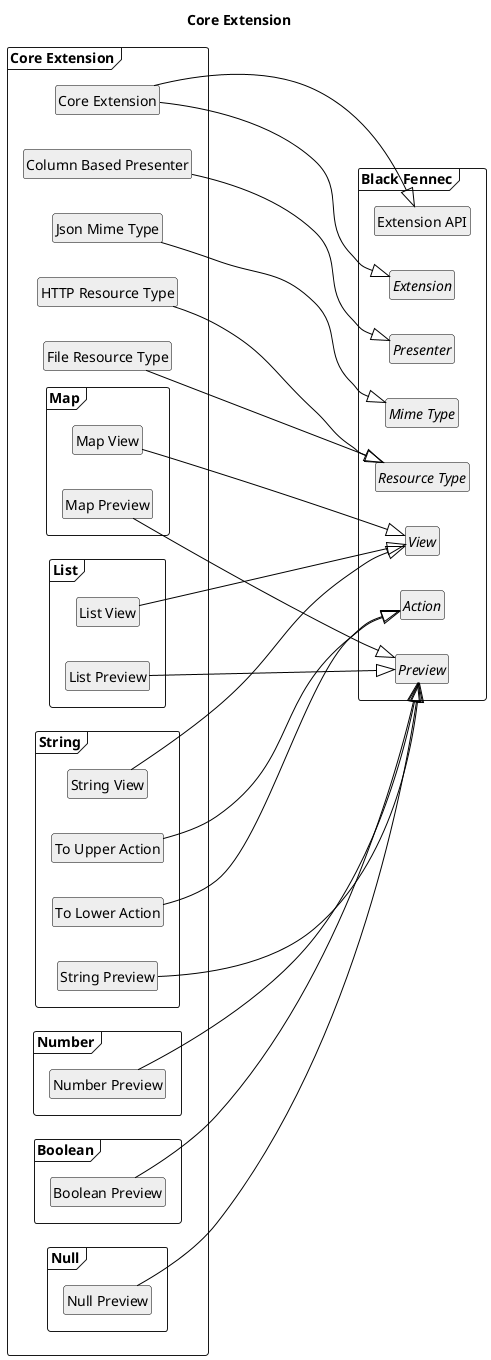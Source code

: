 @startuml core extension

hide circle
hide members
hide methods

left to right direction

skinparam class {
    BackgroundColor #EEE
    ArrowColor Black
    BorderColor Black
}

title Core Extension

package "Black Fennec" <<Frame>> {
    interface "Presenter"               as p
    interface "Extension"               as e
    interface "View"                    as v
    interface "Preview"                 as pv
    interface "Action"                  as a
    interface "Mime Type"               as mt
    interface "Resource Type"           as rt

    class "Extension API"               as ea
}


package "Core Extension" <<Frame>> {
    class "Core Extension"          as ce
    ce ----|> e
    ce ----|> ea

    package "Map" <<Frame>> {
        class "Map Preview"             as mp
        mp ----|> pv
        class "Map View"                as mv
        mv ----|> v
    }

    package "List" <<Frame>> {
        class "List Preview"            as lp
        lp ----|> pv
        class "List View"               as lv
        lv ----|> v
    }

    package "String" <<Frame>> {
        class "String Preview"          as sp
        sp ----|> pv
        class "String View"             as sv
        sv ----|> v
        class "To Lower Action"           as tla
        tla ----|> a
        class "To Upper Action"           as tua
        tua ----|> a
    }

    package "Number" <<Frame>> {
        class "Number Preview"          as np
        np ----|> pv
    }

    package "Boolean" <<Frame>> {
        class "Boolean Preview"         as bp
        bp ----|> pv
    }

    package "Null" <<Frame>> {
        class "Null Preview"            as nlp
        nlp ----|> pv
    }
    

    ' presetners
    class "Column Based Presenter"  as cbp
    cbp ----|> p

    ' Mime Types
    class "Json Mime Type"          as jmt
    jmt ----|> mt

    ' Resource Types
    class "File Resource Type"      as frt
    frt ----|> rt
    class "HTTP Resource Type"      as hrt
    hrt ----|> rt

}

@enduml